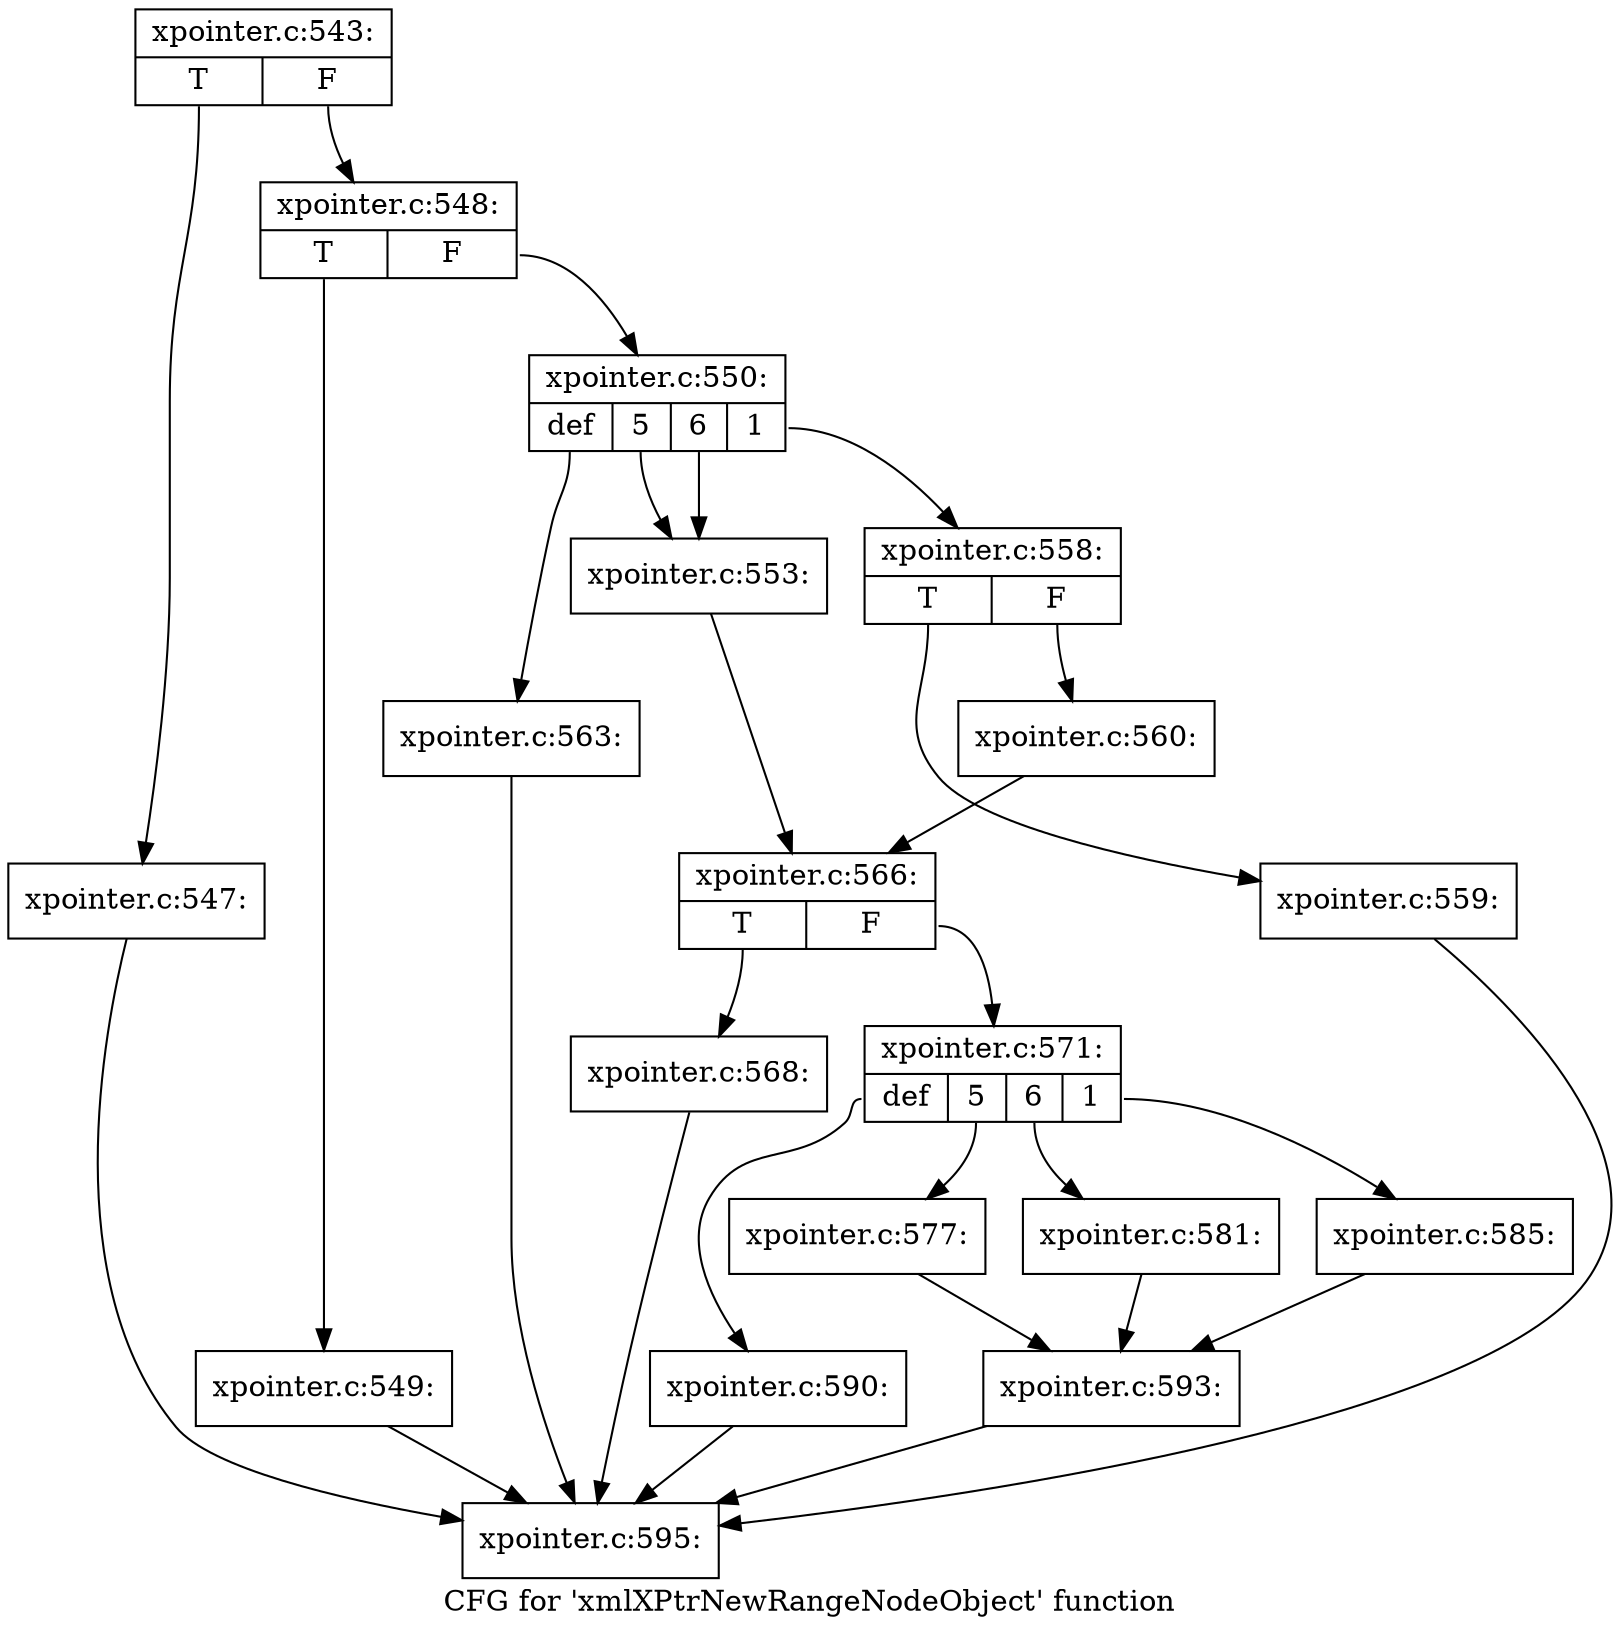 digraph "CFG for 'xmlXPtrNewRangeNodeObject' function" {
	label="CFG for 'xmlXPtrNewRangeNodeObject' function";

	Node0x50c5e20 [shape=record,label="{xpointer.c:543:|{<s0>T|<s1>F}}"];
	Node0x50c5e20:s0 -> Node0x50c6960;
	Node0x50c5e20:s1 -> Node0x50c69b0;
	Node0x50c6960 [shape=record,label="{xpointer.c:547:}"];
	Node0x50c6960 -> Node0x50bf750;
	Node0x50c69b0 [shape=record,label="{xpointer.c:548:|{<s0>T|<s1>F}}"];
	Node0x50c69b0:s0 -> Node0x50c6e10;
	Node0x50c69b0:s1 -> Node0x50c6e60;
	Node0x50c6e10 [shape=record,label="{xpointer.c:549:}"];
	Node0x50c6e10 -> Node0x50bf750;
	Node0x50c6e60 [shape=record,label="{xpointer.c:550:|{<s0>def|<s1>5|<s2>6|<s3>1}}"];
	Node0x50c6e60:s0 -> Node0x50c7460;
	Node0x50c6e60:s1 -> Node0x50c77a0;
	Node0x50c6e60:s2 -> Node0x50c77a0;
	Node0x50c6e60:s3 -> Node0x50c7880;
	Node0x50c77a0 [shape=record,label="{xpointer.c:553:}"];
	Node0x50c77a0 -> Node0x50c7250;
	Node0x50c7880 [shape=record,label="{xpointer.c:558:|{<s0>T|<s1>F}}"];
	Node0x50c7880:s0 -> Node0x50c7970;
	Node0x50c7880:s1 -> Node0x50c79c0;
	Node0x50c7970 [shape=record,label="{xpointer.c:559:}"];
	Node0x50c7970 -> Node0x50bf750;
	Node0x50c79c0 [shape=record,label="{xpointer.c:560:}"];
	Node0x50c79c0 -> Node0x50c7250;
	Node0x50c7460 [shape=record,label="{xpointer.c:563:}"];
	Node0x50c7460 -> Node0x50bf750;
	Node0x50c7250 [shape=record,label="{xpointer.c:566:|{<s0>T|<s1>F}}"];
	Node0x50c7250:s0 -> Node0x50c8690;
	Node0x50c7250:s1 -> Node0x50c86e0;
	Node0x50c8690 [shape=record,label="{xpointer.c:568:}"];
	Node0x50c8690 -> Node0x50bf750;
	Node0x50c86e0 [shape=record,label="{xpointer.c:571:|{<s0>def|<s1>5|<s2>6|<s3>1}}"];
	Node0x50c86e0:s0 -> Node0x50c9930;
	Node0x50c86e0:s1 -> Node0x50c9c30;
	Node0x50c86e0:s2 -> Node0x50ca4b0;
	Node0x50c86e0:s3 -> Node0x50cad30;
	Node0x50c9c30 [shape=record,label="{xpointer.c:577:}"];
	Node0x50c9c30 -> Node0x50c9720;
	Node0x50ca4b0 [shape=record,label="{xpointer.c:581:}"];
	Node0x50ca4b0 -> Node0x50c9720;
	Node0x50cad30 [shape=record,label="{xpointer.c:585:}"];
	Node0x50cad30 -> Node0x50c9720;
	Node0x50c9930 [shape=record,label="{xpointer.c:590:}"];
	Node0x50c9930 -> Node0x50bf750;
	Node0x50c9720 [shape=record,label="{xpointer.c:593:}"];
	Node0x50c9720 -> Node0x50bf750;
	Node0x50bf750 [shape=record,label="{xpointer.c:595:}"];
}
